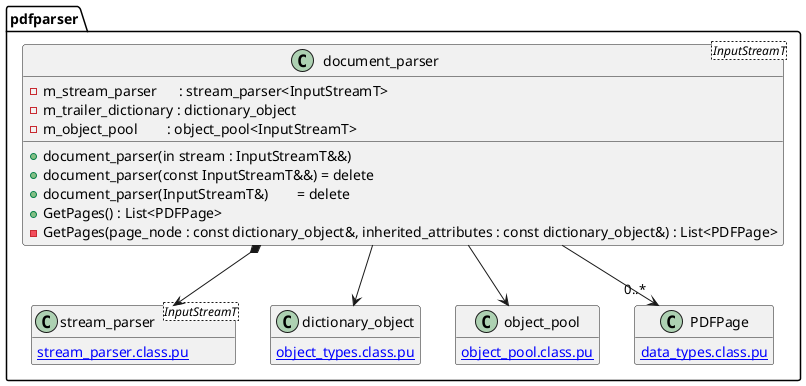 @startuml document_parser
hide empty members
namespace pdfparser {
class document_parser<InputStreamT> {
	-m_stream_parser      : stream_parser<InputStreamT>
	-m_trailer_dictionary : dictionary_object
	-m_object_pool        : object_pool<InputStreamT>

	+document_parser(in stream : InputStreamT&&)
	+document_parser(const InputStreamT&&) = delete
	+document_parser(InputStreamT&)        = delete
	+GetPages() : List<PDFPage>
	-GetPages(page_node : const dictionary_object&, inherited_attributes : const dictionary_object&) : List<PDFPage>
}
document_parser *--> stream_parser
document_parser --> dictionary_object 
document_parser --> object_pool
document_parser --> "0..*" PDFPage

class stream_parser<InputStreamT> {
	[[stream_parser.class.pu]]
}
class object_pool {
	[[object_pool.class.pu]]
}
class dictionary_object {
	[[object_types.class.pu]]
}
class PDFPage {
	[[data_types.class.pu]]
}
@enduml
